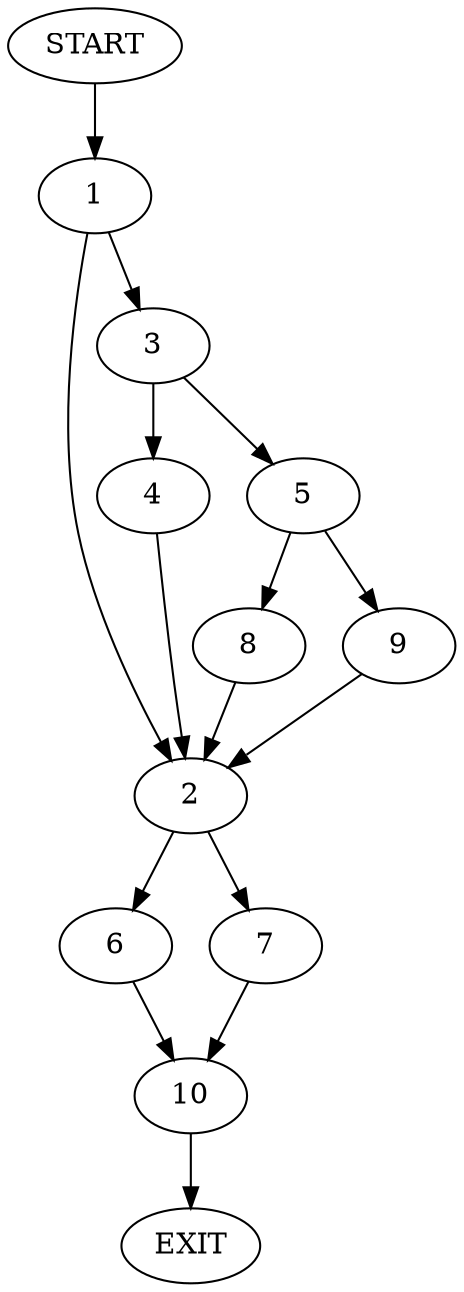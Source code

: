 digraph {
0 [label="START"]
11 [label="EXIT"]
0 -> 1
1 -> 2
1 -> 3
3 -> 4
3 -> 5
2 -> 6
2 -> 7
4 -> 2
5 -> 8
5 -> 9
8 -> 2
9 -> 2
7 -> 10
6 -> 10
10 -> 11
}
